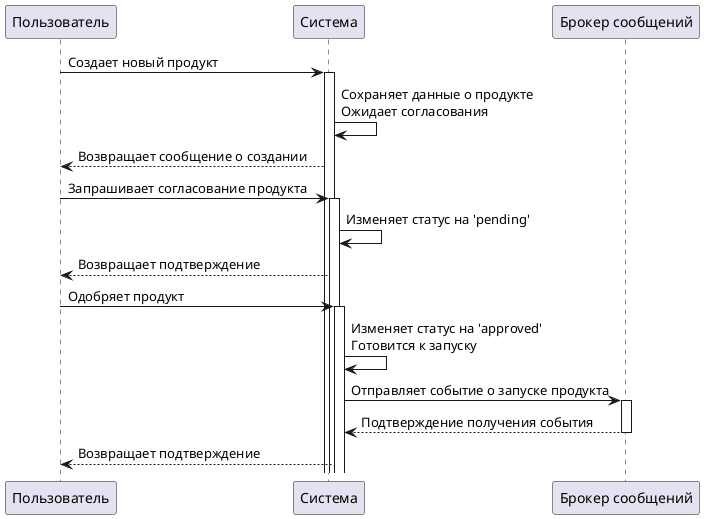 @startuml

participant "Пользователь" as User
participant "Система" as System
participant "Брокер сообщений" as MessageBroker

User -> System: Создает новый продукт
activate System
System -> System: Сохраняет данные о продукте\nОжидает согласования
System --> User: Возвращает сообщение о создании

User -> System: Запрашивает согласование продукта
activate System
System -> System: Изменяет статус на 'pending'
System --> User: Возвращает подтверждение

User -> System: Одобряет продукт
activate System
System -> System: Изменяет статус на 'approved'\nГотовится к запуску
System -> MessageBroker: Отправляет событие о запуске продукта
activate MessageBroker
MessageBroker --> System: Подтверждение получения события
deactivate MessageBroker
System --> User: Возвращает подтверждение

@enduml